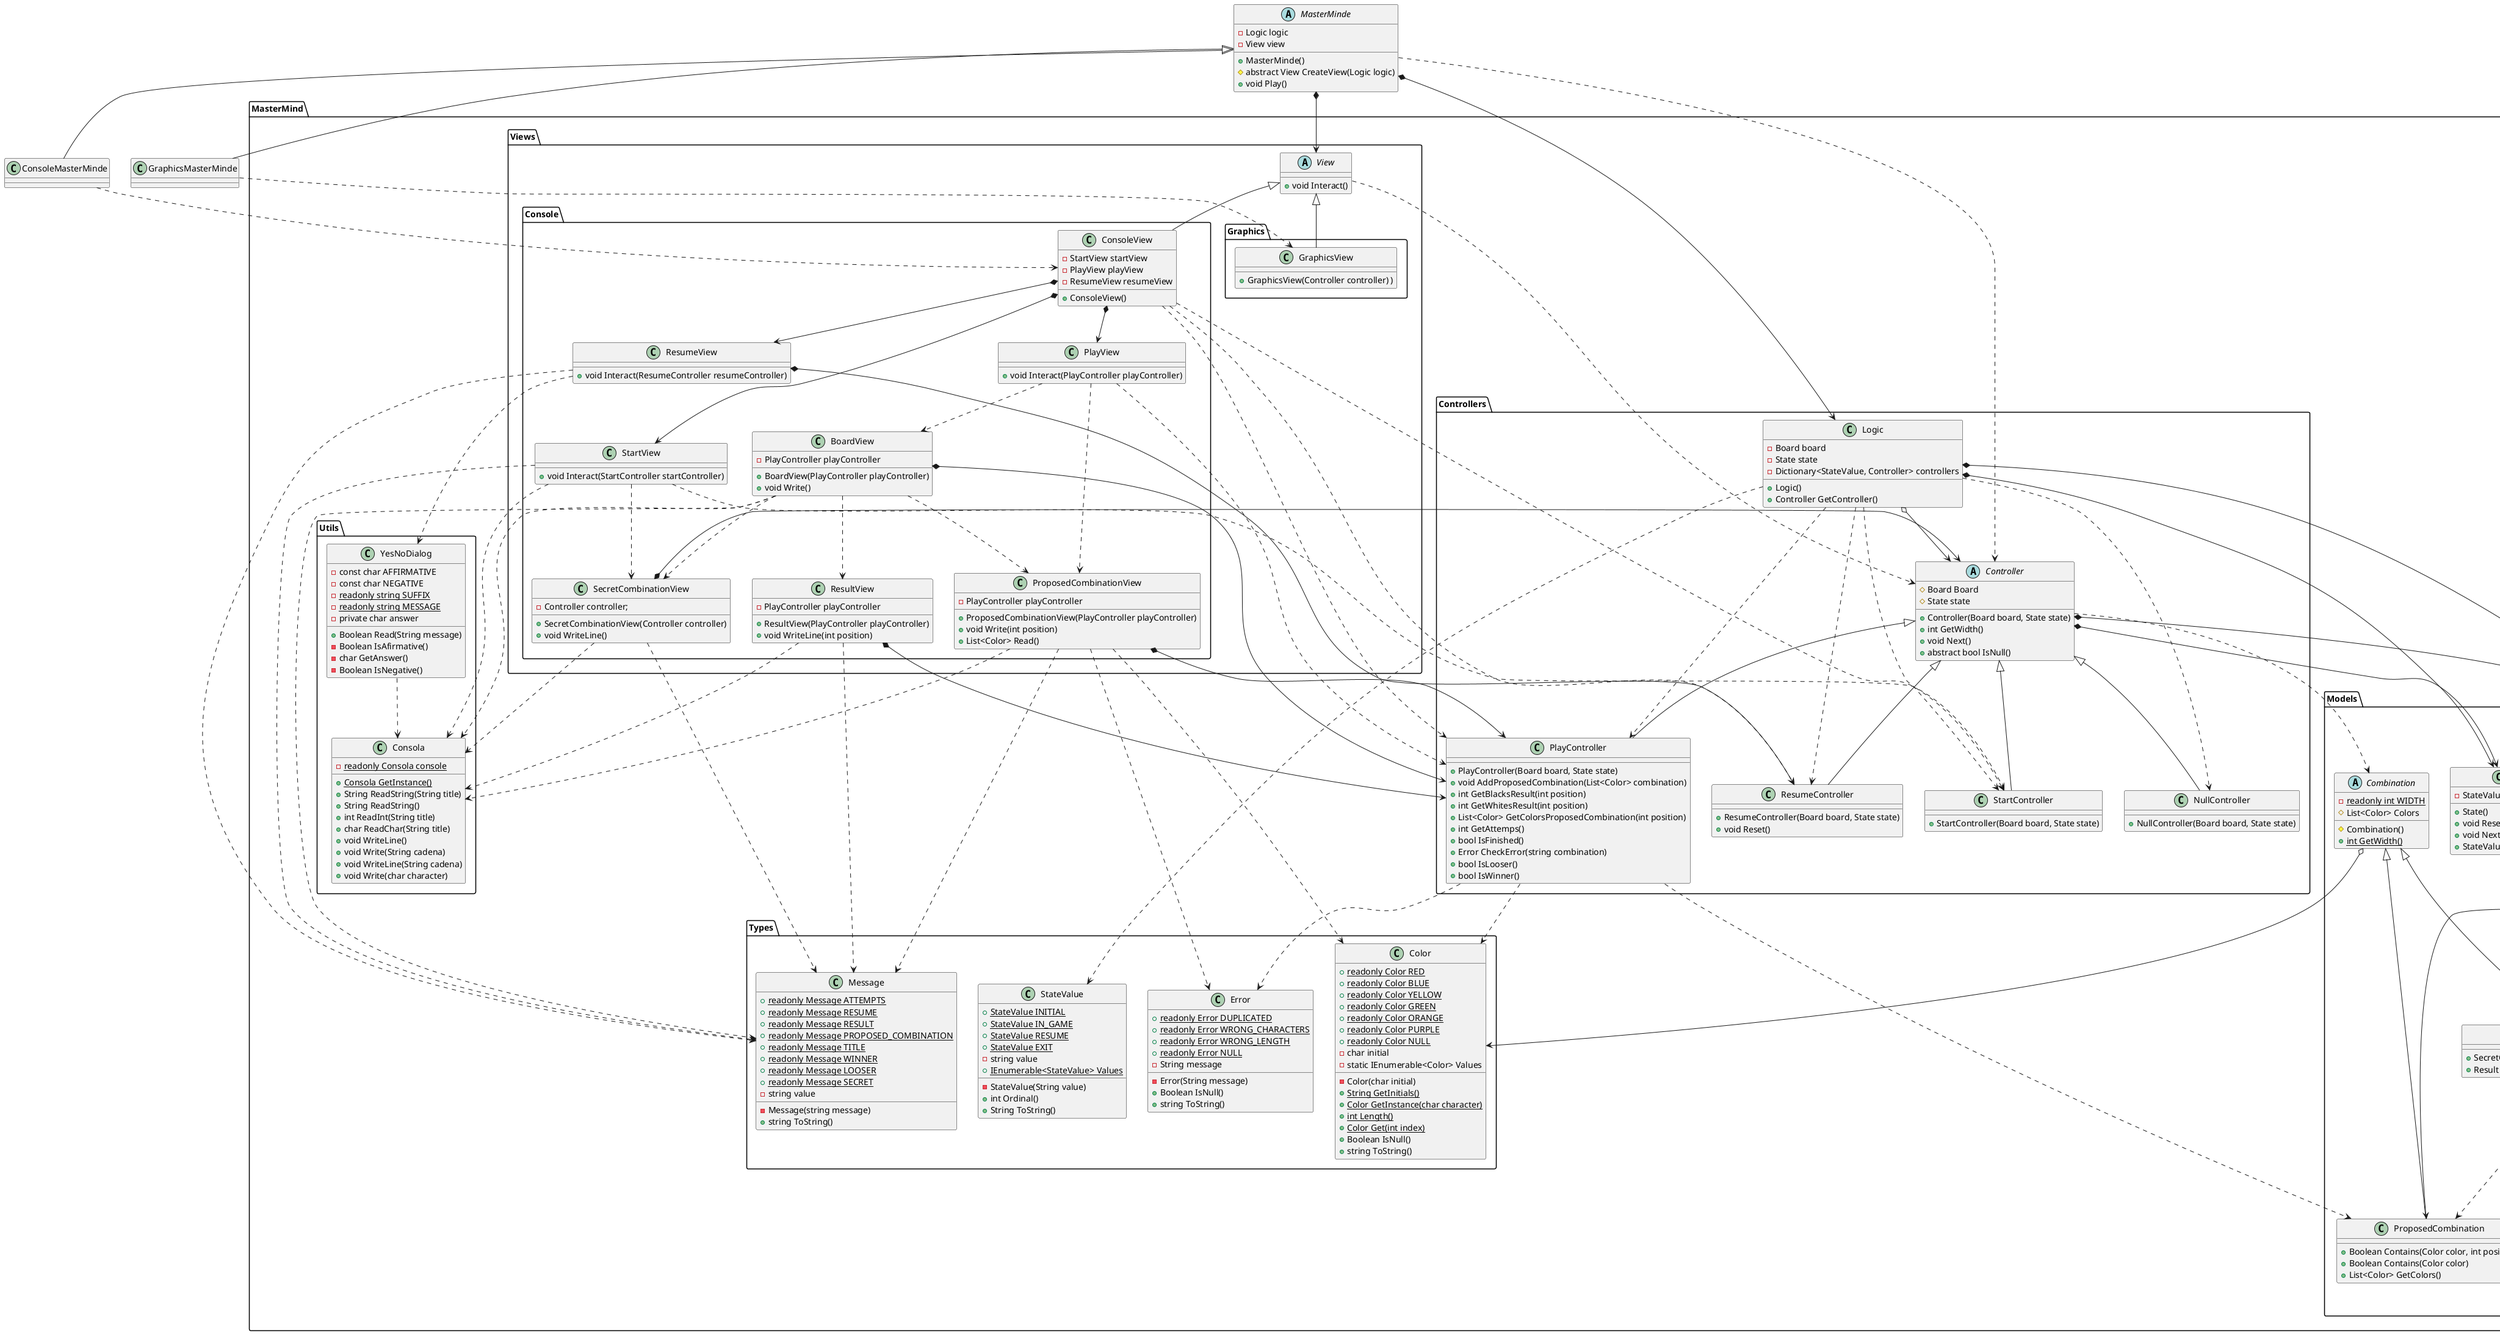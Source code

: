@startuml

abstract class MasterMinde {
    - Logic logic
    - View view

    + MasterMinde()
    # abstract View CreateView(Logic logic)
    + void Play()
}

class ConsoleMasterMinde {
}

class GraphicsMasterMinde {
}


package MasterMind.Models {

    class Board {
        - {static} int MAX_ATTEMPTS
        - SecretCombination secretCombination
        - List<ProposedCombination> proposedCombinations
        - List<Result> results
        - int attempts

        + Board()
        + void Reset()
        + void AddProposedCombination(ProposedCombination proposedCombination)
        + Boolean IsWinner()
        + Boolean IsLooser()
        + Boolean IsFinished()
        + int GetAttemps()
        + Result GetResult(int position)
        + ProposedCombination GetProposedCombination(int position)
    }

    abstract class Combination {
        - {static} readonly int WIDTH
        # List<Color> Colors

        # Combination()
        + {static} int GetWidth()
    }

    class ProposedCombination {
        + Boolean Contains(Color color, int position)
        + Boolean Contains(Color color)
        + List<Color> GetColors()
    }

    class Result {
        + const int WIDTH
        - int blacks
        - int whites

        + Result(int blacks, int whites)
        + Boolean IsWinner()
        + int GetWhites()
        + int GetBlacks()
    }

    class SecretCombination {
        + SecretCombination()
        + Result GetResult(ProposedCombination proposedCombination)
    }

    class State {
        - StateValue stateValue
        + State()
        + void Reset()
        + void Next()
        + StateValue GetStateValue()
    }

}

package MasterMind.Utils {

    class Consola {
        - {static} readonly Consola console

        + {static} Consola GetInstance()
        + String ReadString(String title)
        + String ReadString()
        + int ReadInt(String title)
        + char ReadChar(String title)
        + void WriteLine()
        + void Write(String cadena)
        + void WriteLine(String cadena)
        + void Write(char character)
    }

    class YesNoDialog {
        - const char AFFIRMATIVE
        - const char NEGATIVE
        - {static} readonly string SUFFIX
        - {static} readonly string MESSAGE
        - private char answer

        + Boolean Read(String message)
        - Boolean IsAfirmative()
        - char GetAnswer()
        - Boolean IsNegative()
    }

}

package MasterMind.Types {

    class Color {
        + {static} readonly Color RED
        + {static} readonly Color BLUE
        + {static} readonly Color YELLOW
        + {static} readonly Color GREEN
        + {static} readonly Color ORANGE
        + {static} readonly Color PURPLE
        + {static} readonly Color NULL
        - char initial
        - static IEnumerable<Color> Values

        - Color(char initial)
        + {static} String GetInitials()
        + {static} Color GetInstance(char character)
        + {static} int Length()
        + {static} Color Get(int index)
        + Boolean IsNull()
        + string ToString()
    }

    class Error {
        + {static} readonly Error DUPLICATED
        + {static} readonly Error WRONG_CHARACTERS
        + {static} readonly Error WRONG_LENGTH
        + {static} readonly Error NULL
        - String message

        - Error(String message)
        + Boolean IsNull()
        + string ToString()
    }

    class Message {
        + {static} readonly Message ATTEMPTS
        + {static} readonly Message RESUME
        + {static} readonly Message RESULT
        + {static} readonly Message PROPOSED_COMBINATION
        + {static} readonly Message TITLE
        + {static} readonly Message WINNER
        + {static} readonly Message LOOSER
        + {static} readonly Message SECRET
        - string value

        - Message(string message)
        + string ToString()
    }

    class StateValue {
        + {static} StateValue INITIAL
        + {static} StateValue IN_GAME
        + {static} StateValue RESUME
        + {static} StateValue EXIT
        - string value
        + {static} IEnumerable<StateValue> Values

        - StateValue(String value)
        + int Ordinal()
        + String ToString()
    }

}

package MasterMind.Views {

    abstract class View {
        + void Interact()
    }

}

package MasterMind.Views.Console {

    class ConsoleView {
        - StartView startView
        - PlayView playView
        - ResumeView resumeView

        + ConsoleView()
    }

    class StartView {
        + void Interact(StartController startController)
    }

    class SecretCombinationView {
        - Controller controller;
        + SecretCombinationView(Controller controller)
        + void WriteLine()
    }

    class ResumeView {
        + void Interact(ResumeController resumeController)
    }

    class ResultView {
        - PlayController playController
        + ResultView(PlayController playController)
        + void WriteLine(int position)
    }

    class ProposedCombinationView {
        - PlayController playController
        + ProposedCombinationView(PlayController playController)
        + void Write(int position)
        + List<Color> Read()
    }

    class PlayView {
        + void Interact(PlayController playController)
    }

    class BoardView {
        - PlayController playController

        + BoardView(PlayController playController)
        + void Write()
    }

}

package MasterMind.Views.Graphics {

    class GraphicsView {
        + GraphicsView(Controller controller) )
    }

}

package MasterMind.Controllers {

    class Logic {
        - Board board
        - State state
        - Dictionary<StateValue, Controller> controllers

        + Logic()
        + Controller GetController()
    }

    abstract class Controller {
        # Board Board
        # State state
        + Controller(Board board, State state)
        + int GetWidth()
        + void Next()
        + abstract bool IsNull()
    }

    class PlayController {
        + PlayController(Board board, State state)
        + void AddProposedCombination(List<Color> combination)
        + int GetBlacksResult(int position)
        + int GetWhitesResult(int position)
        + List<Color> GetColorsProposedCombination(int position)
        + int GetAttemps()
        + bool IsFinished()
        + Error CheckError(string combination)
        + bool IsLooser()
        + bool IsWinner()
    }

    class ResumeController {
        + ResumeController(Board board, State state)
        + void Reset()
    }

    class StartController {
        + StartController(Board board, State state)
    }

    class NullController {
        + NullController(Board board, State state)
    }

}

MasterMinde *--> View
MasterMinde *--> Logic
MasterMinde ..> Controller

MasterMinde <|-- ConsoleMasterMinde
MasterMinde <|-- GraphicsMasterMinde

Logic *--> Board
Logic *--> State
Logic o--> Controller

Logic ..> StartController
Logic ..> PlayController
Logic ..> ResumeController
Logic ..> NullController
Logic ..> StateValue

Controller *--> Board
Controller *--> State
Controller ..> Combination

Controller <|-- StartController
Controller <|-- PlayController
Controller <|-- ResumeController
Controller <|-- NullController

PlayController ..> Color
PlayController ..> ProposedCombination
PlayController ..> Error

GraphicsMasterMinde ..> GraphicsView
ConsoleMasterMinde ..> ConsoleView

View ..> Controller

View <|-- GraphicsView
View <|-- ConsoleView

ConsoleView *--> StartView
ConsoleView *--> PlayView
ConsoleView *--> ResumeView
ConsoleView ..> StartController
ConsoleView ..> PlayController
ConsoleView ..> ResumeController

StartView ..> StartController
StartView ..> Consola
StartView ..> SecretCombinationView
StartView ..> Message

SecretCombinationView *--> Controller
SecretCombinationView ..> Consola
SecretCombinationView ..> Message

ResumeView *--> ResumeController
ResumeView ..> YesNoDialog
ResumeView ..> Message

ResultView *--> PlayController
ResultView ..> Consola
ResultView ..> Message

ProposedCombinationView *--> PlayController
ProposedCombinationView ..> Color
ProposedCombinationView ..> Consola
ProposedCombinationView ..> Error
ProposedCombinationView ..> Message

PlayView ..> PlayController
PlayView ..> ProposedCombinationView
PlayView ..> BoardView

BoardView *--> PlayController
BoardView ..> SecretCombinationView
BoardView ..> ProposedCombinationView
BoardView ..> ResultView
BoardView ..> Consola
BoardView ..> Message

YesNoDialog ..> Consola

Board *--> SecretCombination
Board o--> ProposedCombination
Board o--> Result

Combination o--> Color
Combination <|-- ProposedCombination
Combination <|-- SecretCombination

SecretCombination ..> ProposedCombination
SecretCombination ..> Result

@enduml
